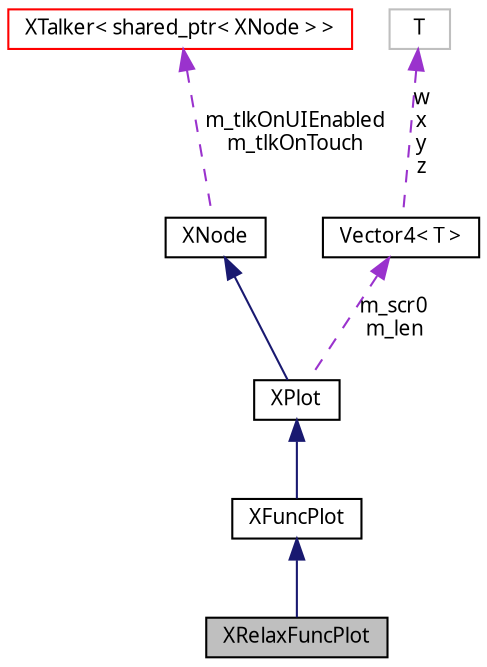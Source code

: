 digraph G
{
  edge [fontname="FreeSans.ttf",fontsize=10,labelfontname="FreeSans.ttf",labelfontsize=10];
  node [fontname="FreeSans.ttf",fontsize=10,shape=record];
  Node1 [label="XRelaxFuncPlot",height=0.2,width=0.4,color="black", fillcolor="grey75", style="filled" fontcolor="black"];
  Node2 -> Node1 [dir=back,color="midnightblue",fontsize=10,style="solid",fontname="FreeSans.ttf"];
  Node2 [label="XFuncPlot",height=0.2,width=0.4,color="black", fillcolor="white", style="filled",URL="$class_x_func_plot.html"];
  Node3 -> Node2 [dir=back,color="midnightblue",fontsize=10,style="solid",fontname="FreeSans.ttf"];
  Node3 [label="XPlot",height=0.2,width=0.4,color="black", fillcolor="white", style="filled",URL="$class_x_plot.html"];
  Node4 -> Node3 [dir=back,color="midnightblue",fontsize=10,style="solid",fontname="FreeSans.ttf"];
  Node4 [label="XNode",height=0.2,width=0.4,color="black", fillcolor="white", style="filled",URL="$class_x_node.html"];
  Node5 -> Node4 [dir=back,color="darkorchid3",fontsize=10,style="dashed",label="m_tlkOnUIEnabled\nm_tlkOnTouch",fontname="FreeSans.ttf"];
  Node5 [label="XTalker\< shared_ptr\< XNode \> \>",height=0.2,width=0.4,color="red", fillcolor="white", style="filled",URL="$class_x_talker.html"];
  Node6 -> Node3 [dir=back,color="darkorchid3",fontsize=10,style="dashed",label="m_scr0\nm_len",fontname="FreeSans.ttf"];
  Node6 [label="Vector4\< T \>",height=0.2,width=0.4,color="black", fillcolor="white", style="filled",URL="$struct_vector4.html"];
  Node7 -> Node6 [dir=back,color="darkorchid3",fontsize=10,style="dashed",label="w\nx\ny\nz",fontname="FreeSans.ttf"];
  Node7 [label="T",height=0.2,width=0.4,color="grey75", fillcolor="white", style="filled"];
}
